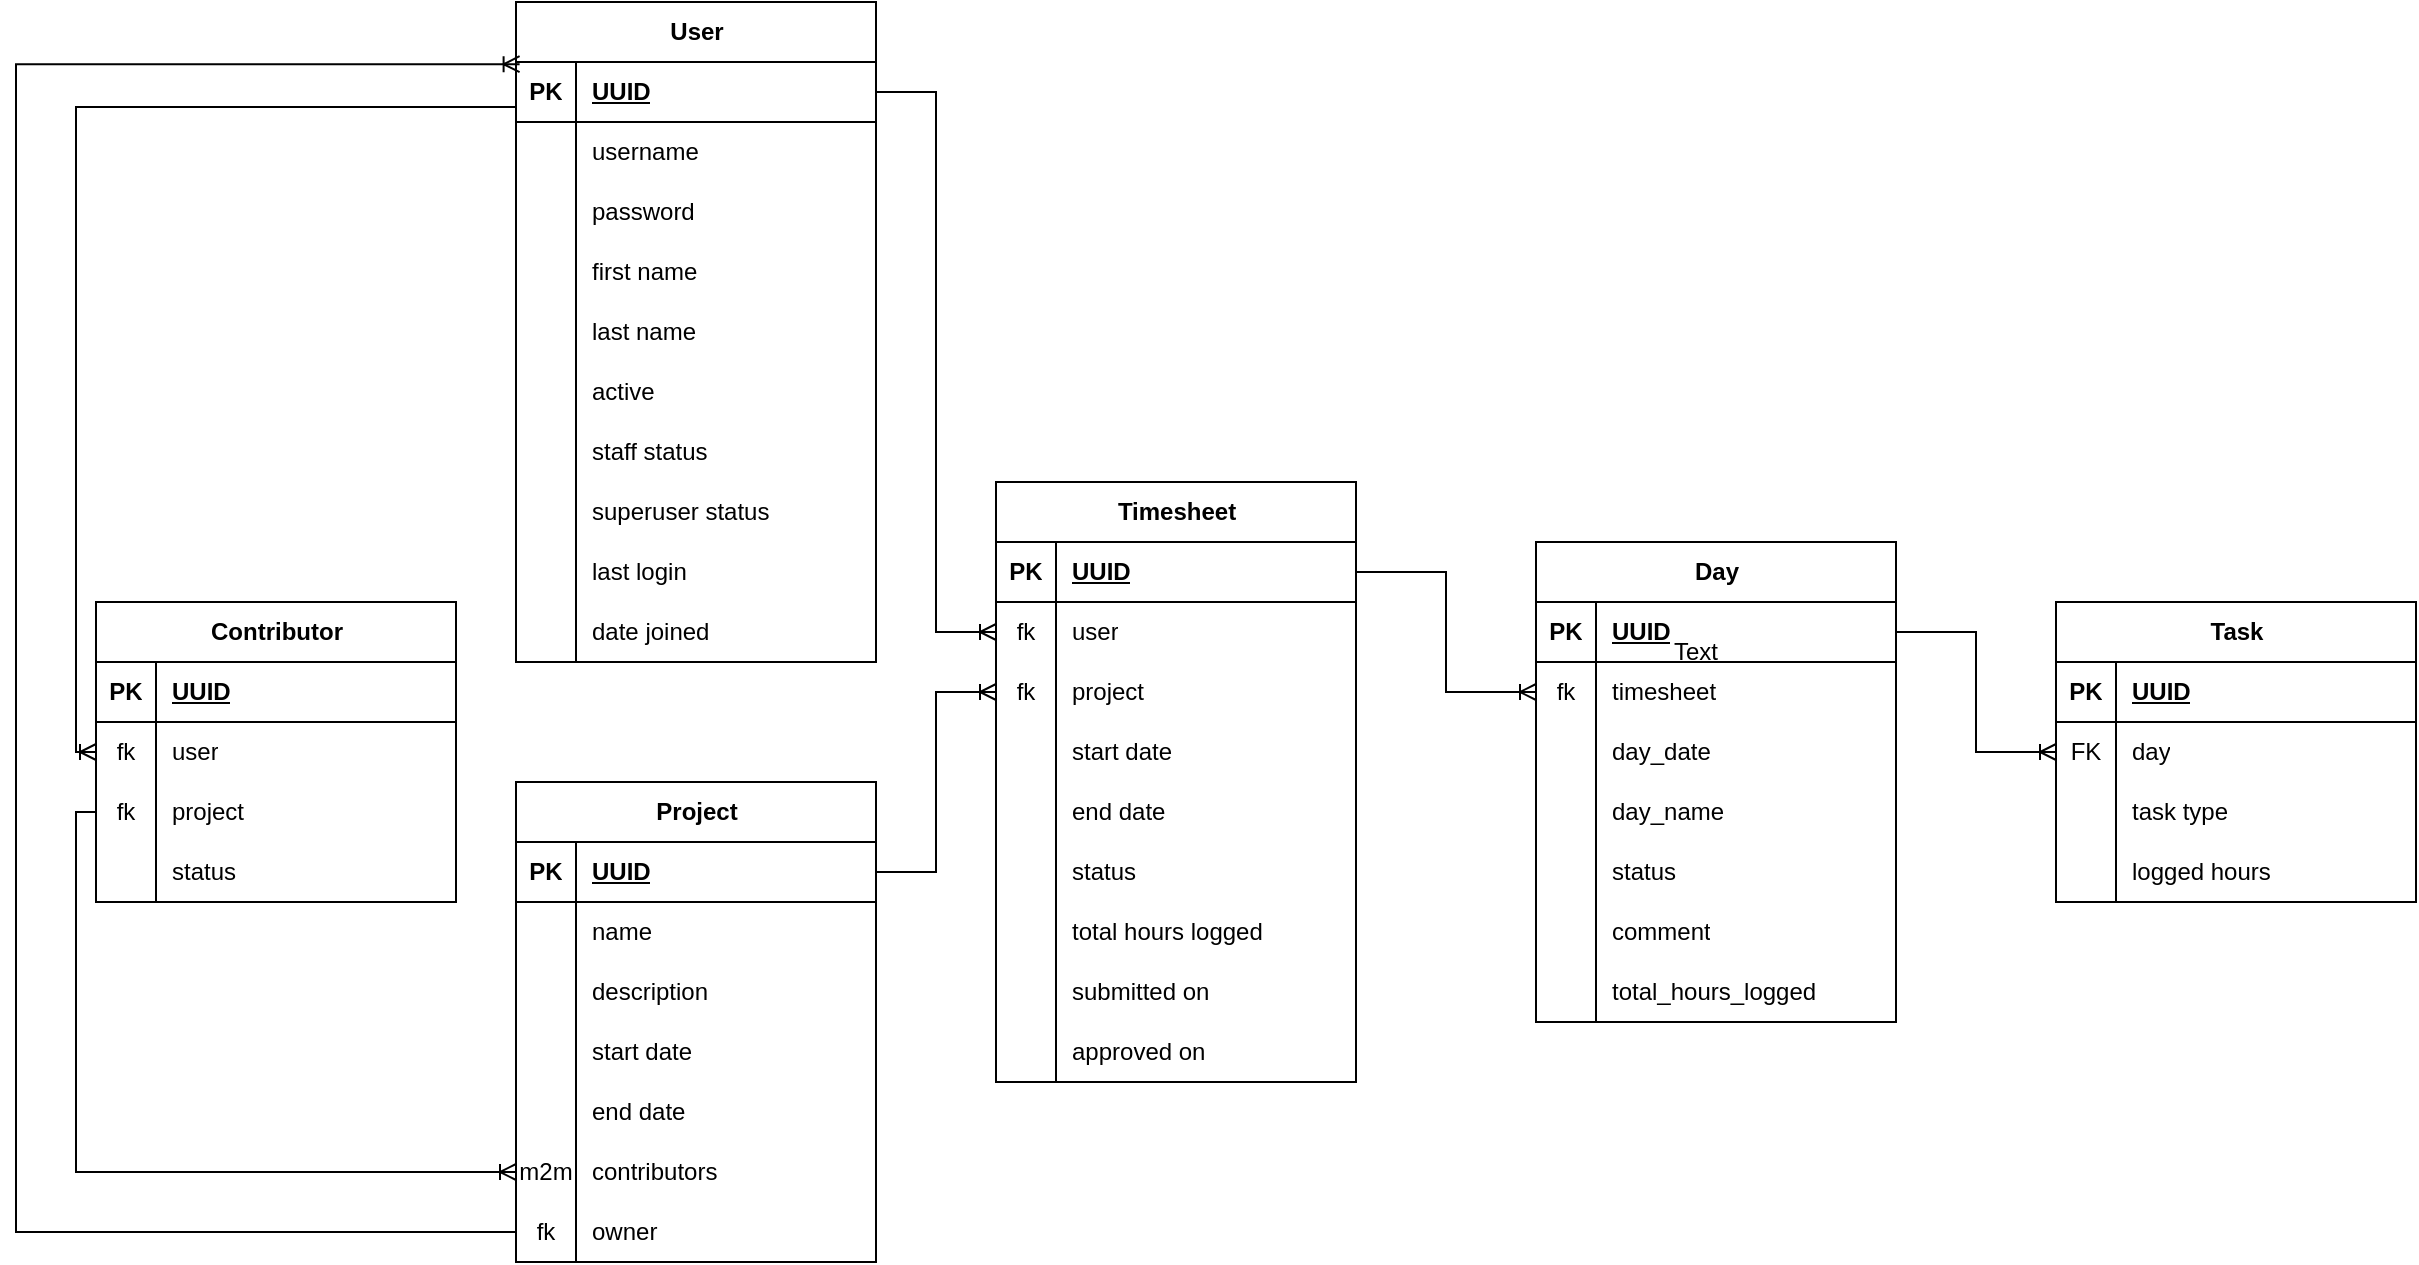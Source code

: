 <mxfile version="24.6.4" type="device">
  <diagram name="Page-1" id="5gs1Iveqb2O0uysxNrKC">
    <mxGraphModel dx="1930" dy="848" grid="1" gridSize="10" guides="1" tooltips="1" connect="1" arrows="1" fold="1" page="1" pageScale="1" pageWidth="850" pageHeight="1100" math="0" shadow="0">
      <root>
        <mxCell id="0" />
        <mxCell id="1" parent="0" />
        <mxCell id="e9iNBa3xZx5ANZQa5OCz-21" value="Project" style="shape=table;startSize=30;container=1;collapsible=1;childLayout=tableLayout;fixedRows=1;rowLines=0;fontStyle=1;align=center;resizeLast=1;html=1;" parent="1" vertex="1">
          <mxGeometry x="30" y="720" width="180" height="240" as="geometry" />
        </mxCell>
        <mxCell id="e9iNBa3xZx5ANZQa5OCz-22" value="" style="shape=tableRow;horizontal=0;startSize=0;swimlaneHead=0;swimlaneBody=0;fillColor=none;collapsible=0;dropTarget=0;points=[[0,0.5],[1,0.5]];portConstraint=eastwest;top=0;left=0;right=0;bottom=1;" parent="e9iNBa3xZx5ANZQa5OCz-21" vertex="1">
          <mxGeometry y="30" width="180" height="30" as="geometry" />
        </mxCell>
        <mxCell id="e9iNBa3xZx5ANZQa5OCz-23" value="PK" style="shape=partialRectangle;connectable=0;fillColor=none;top=0;left=0;bottom=0;right=0;fontStyle=1;overflow=hidden;whiteSpace=wrap;html=1;" parent="e9iNBa3xZx5ANZQa5OCz-22" vertex="1">
          <mxGeometry width="30" height="30" as="geometry">
            <mxRectangle width="30" height="30" as="alternateBounds" />
          </mxGeometry>
        </mxCell>
        <mxCell id="e9iNBa3xZx5ANZQa5OCz-24" value="UUID" style="shape=partialRectangle;connectable=0;fillColor=none;top=0;left=0;bottom=0;right=0;align=left;spacingLeft=6;fontStyle=5;overflow=hidden;whiteSpace=wrap;html=1;" parent="e9iNBa3xZx5ANZQa5OCz-22" vertex="1">
          <mxGeometry x="30" width="150" height="30" as="geometry">
            <mxRectangle width="150" height="30" as="alternateBounds" />
          </mxGeometry>
        </mxCell>
        <mxCell id="e9iNBa3xZx5ANZQa5OCz-25" value="" style="shape=tableRow;horizontal=0;startSize=0;swimlaneHead=0;swimlaneBody=0;fillColor=none;collapsible=0;dropTarget=0;points=[[0,0.5],[1,0.5]];portConstraint=eastwest;top=0;left=0;right=0;bottom=0;" parent="e9iNBa3xZx5ANZQa5OCz-21" vertex="1">
          <mxGeometry y="60" width="180" height="30" as="geometry" />
        </mxCell>
        <mxCell id="e9iNBa3xZx5ANZQa5OCz-26" value="" style="shape=partialRectangle;connectable=0;fillColor=none;top=0;left=0;bottom=0;right=0;editable=1;overflow=hidden;whiteSpace=wrap;html=1;" parent="e9iNBa3xZx5ANZQa5OCz-25" vertex="1">
          <mxGeometry width="30" height="30" as="geometry">
            <mxRectangle width="30" height="30" as="alternateBounds" />
          </mxGeometry>
        </mxCell>
        <mxCell id="e9iNBa3xZx5ANZQa5OCz-27" value="name" style="shape=partialRectangle;connectable=0;fillColor=none;top=0;left=0;bottom=0;right=0;align=left;spacingLeft=6;overflow=hidden;whiteSpace=wrap;html=1;" parent="e9iNBa3xZx5ANZQa5OCz-25" vertex="1">
          <mxGeometry x="30" width="150" height="30" as="geometry">
            <mxRectangle width="150" height="30" as="alternateBounds" />
          </mxGeometry>
        </mxCell>
        <mxCell id="e9iNBa3xZx5ANZQa5OCz-28" value="" style="shape=tableRow;horizontal=0;startSize=0;swimlaneHead=0;swimlaneBody=0;fillColor=none;collapsible=0;dropTarget=0;points=[[0,0.5],[1,0.5]];portConstraint=eastwest;top=0;left=0;right=0;bottom=0;" parent="e9iNBa3xZx5ANZQa5OCz-21" vertex="1">
          <mxGeometry y="90" width="180" height="30" as="geometry" />
        </mxCell>
        <mxCell id="e9iNBa3xZx5ANZQa5OCz-29" value="" style="shape=partialRectangle;connectable=0;fillColor=none;top=0;left=0;bottom=0;right=0;editable=1;overflow=hidden;whiteSpace=wrap;html=1;" parent="e9iNBa3xZx5ANZQa5OCz-28" vertex="1">
          <mxGeometry width="30" height="30" as="geometry">
            <mxRectangle width="30" height="30" as="alternateBounds" />
          </mxGeometry>
        </mxCell>
        <mxCell id="e9iNBa3xZx5ANZQa5OCz-30" value="description" style="shape=partialRectangle;connectable=0;fillColor=none;top=0;left=0;bottom=0;right=0;align=left;spacingLeft=6;overflow=hidden;whiteSpace=wrap;html=1;" parent="e9iNBa3xZx5ANZQa5OCz-28" vertex="1">
          <mxGeometry x="30" width="150" height="30" as="geometry">
            <mxRectangle width="150" height="30" as="alternateBounds" />
          </mxGeometry>
        </mxCell>
        <mxCell id="e9iNBa3xZx5ANZQa5OCz-31" value="" style="shape=tableRow;horizontal=0;startSize=0;swimlaneHead=0;swimlaneBody=0;fillColor=none;collapsible=0;dropTarget=0;points=[[0,0.5],[1,0.5]];portConstraint=eastwest;top=0;left=0;right=0;bottom=0;" parent="e9iNBa3xZx5ANZQa5OCz-21" vertex="1">
          <mxGeometry y="120" width="180" height="30" as="geometry" />
        </mxCell>
        <mxCell id="e9iNBa3xZx5ANZQa5OCz-32" value="" style="shape=partialRectangle;connectable=0;fillColor=none;top=0;left=0;bottom=0;right=0;editable=1;overflow=hidden;whiteSpace=wrap;html=1;" parent="e9iNBa3xZx5ANZQa5OCz-31" vertex="1">
          <mxGeometry width="30" height="30" as="geometry">
            <mxRectangle width="30" height="30" as="alternateBounds" />
          </mxGeometry>
        </mxCell>
        <mxCell id="e9iNBa3xZx5ANZQa5OCz-33" value="start date" style="shape=partialRectangle;connectable=0;fillColor=none;top=0;left=0;bottom=0;right=0;align=left;spacingLeft=6;overflow=hidden;whiteSpace=wrap;html=1;" parent="e9iNBa3xZx5ANZQa5OCz-31" vertex="1">
          <mxGeometry x="30" width="150" height="30" as="geometry">
            <mxRectangle width="150" height="30" as="alternateBounds" />
          </mxGeometry>
        </mxCell>
        <mxCell id="e9iNBa3xZx5ANZQa5OCz-110" style="shape=tableRow;horizontal=0;startSize=0;swimlaneHead=0;swimlaneBody=0;fillColor=none;collapsible=0;dropTarget=0;points=[[0,0.5],[1,0.5]];portConstraint=eastwest;top=0;left=0;right=0;bottom=0;" parent="e9iNBa3xZx5ANZQa5OCz-21" vertex="1">
          <mxGeometry y="150" width="180" height="30" as="geometry" />
        </mxCell>
        <mxCell id="e9iNBa3xZx5ANZQa5OCz-111" style="shape=partialRectangle;connectable=0;fillColor=none;top=0;left=0;bottom=0;right=0;editable=1;overflow=hidden;whiteSpace=wrap;html=1;" parent="e9iNBa3xZx5ANZQa5OCz-110" vertex="1">
          <mxGeometry width="30" height="30" as="geometry">
            <mxRectangle width="30" height="30" as="alternateBounds" />
          </mxGeometry>
        </mxCell>
        <mxCell id="e9iNBa3xZx5ANZQa5OCz-112" value="end date" style="shape=partialRectangle;connectable=0;fillColor=none;top=0;left=0;bottom=0;right=0;align=left;spacingLeft=6;overflow=hidden;whiteSpace=wrap;html=1;" parent="e9iNBa3xZx5ANZQa5OCz-110" vertex="1">
          <mxGeometry x="30" width="150" height="30" as="geometry">
            <mxRectangle width="150" height="30" as="alternateBounds" />
          </mxGeometry>
        </mxCell>
        <mxCell id="e9iNBa3xZx5ANZQa5OCz-107" style="shape=tableRow;horizontal=0;startSize=0;swimlaneHead=0;swimlaneBody=0;fillColor=none;collapsible=0;dropTarget=0;points=[[0,0.5],[1,0.5]];portConstraint=eastwest;top=0;left=0;right=0;bottom=0;" parent="e9iNBa3xZx5ANZQa5OCz-21" vertex="1">
          <mxGeometry y="180" width="180" height="30" as="geometry" />
        </mxCell>
        <mxCell id="e9iNBa3xZx5ANZQa5OCz-108" value="m2m" style="shape=partialRectangle;connectable=0;fillColor=none;top=0;left=0;bottom=0;right=0;editable=1;overflow=hidden;whiteSpace=wrap;html=1;" parent="e9iNBa3xZx5ANZQa5OCz-107" vertex="1">
          <mxGeometry width="30" height="30" as="geometry">
            <mxRectangle width="30" height="30" as="alternateBounds" />
          </mxGeometry>
        </mxCell>
        <mxCell id="e9iNBa3xZx5ANZQa5OCz-109" value="contributors" style="shape=partialRectangle;connectable=0;fillColor=none;top=0;left=0;bottom=0;right=0;align=left;spacingLeft=6;overflow=hidden;whiteSpace=wrap;html=1;" parent="e9iNBa3xZx5ANZQa5OCz-107" vertex="1">
          <mxGeometry x="30" width="150" height="30" as="geometry">
            <mxRectangle width="150" height="30" as="alternateBounds" />
          </mxGeometry>
        </mxCell>
        <mxCell id="e9iNBa3xZx5ANZQa5OCz-104" style="shape=tableRow;horizontal=0;startSize=0;swimlaneHead=0;swimlaneBody=0;fillColor=none;collapsible=0;dropTarget=0;points=[[0,0.5],[1,0.5]];portConstraint=eastwest;top=0;left=0;right=0;bottom=0;" parent="e9iNBa3xZx5ANZQa5OCz-21" vertex="1">
          <mxGeometry y="210" width="180" height="30" as="geometry" />
        </mxCell>
        <mxCell id="e9iNBa3xZx5ANZQa5OCz-105" value="fk" style="shape=partialRectangle;connectable=0;fillColor=none;top=0;left=0;bottom=0;right=0;editable=1;overflow=hidden;whiteSpace=wrap;html=1;" parent="e9iNBa3xZx5ANZQa5OCz-104" vertex="1">
          <mxGeometry width="30" height="30" as="geometry">
            <mxRectangle width="30" height="30" as="alternateBounds" />
          </mxGeometry>
        </mxCell>
        <mxCell id="e9iNBa3xZx5ANZQa5OCz-106" value="owner" style="shape=partialRectangle;connectable=0;fillColor=none;top=0;left=0;bottom=0;right=0;align=left;spacingLeft=6;overflow=hidden;whiteSpace=wrap;html=1;" parent="e9iNBa3xZx5ANZQa5OCz-104" vertex="1">
          <mxGeometry x="30" width="150" height="30" as="geometry">
            <mxRectangle width="150" height="30" as="alternateBounds" />
          </mxGeometry>
        </mxCell>
        <mxCell id="e9iNBa3xZx5ANZQa5OCz-34" value="User" style="shape=table;startSize=30;container=1;collapsible=1;childLayout=tableLayout;fixedRows=1;rowLines=0;fontStyle=1;align=center;resizeLast=1;html=1;" parent="1" vertex="1">
          <mxGeometry x="30" y="330" width="180" height="330" as="geometry" />
        </mxCell>
        <mxCell id="e9iNBa3xZx5ANZQa5OCz-35" value="" style="shape=tableRow;horizontal=0;startSize=0;swimlaneHead=0;swimlaneBody=0;fillColor=none;collapsible=0;dropTarget=0;points=[[0,0.5],[1,0.5]];portConstraint=eastwest;top=0;left=0;right=0;bottom=1;" parent="e9iNBa3xZx5ANZQa5OCz-34" vertex="1">
          <mxGeometry y="30" width="180" height="30" as="geometry" />
        </mxCell>
        <mxCell id="e9iNBa3xZx5ANZQa5OCz-36" value="PK" style="shape=partialRectangle;connectable=0;fillColor=none;top=0;left=0;bottom=0;right=0;fontStyle=1;overflow=hidden;whiteSpace=wrap;html=1;" parent="e9iNBa3xZx5ANZQa5OCz-35" vertex="1">
          <mxGeometry width="30" height="30" as="geometry">
            <mxRectangle width="30" height="30" as="alternateBounds" />
          </mxGeometry>
        </mxCell>
        <mxCell id="e9iNBa3xZx5ANZQa5OCz-37" value="UUID" style="shape=partialRectangle;connectable=0;fillColor=none;top=0;left=0;bottom=0;right=0;align=left;spacingLeft=6;fontStyle=5;overflow=hidden;whiteSpace=wrap;html=1;" parent="e9iNBa3xZx5ANZQa5OCz-35" vertex="1">
          <mxGeometry x="30" width="150" height="30" as="geometry">
            <mxRectangle width="150" height="30" as="alternateBounds" />
          </mxGeometry>
        </mxCell>
        <mxCell id="e9iNBa3xZx5ANZQa5OCz-38" value="" style="shape=tableRow;horizontal=0;startSize=0;swimlaneHead=0;swimlaneBody=0;fillColor=none;collapsible=0;dropTarget=0;points=[[0,0.5],[1,0.5]];portConstraint=eastwest;top=0;left=0;right=0;bottom=0;" parent="e9iNBa3xZx5ANZQa5OCz-34" vertex="1">
          <mxGeometry y="60" width="180" height="30" as="geometry" />
        </mxCell>
        <mxCell id="e9iNBa3xZx5ANZQa5OCz-39" value="" style="shape=partialRectangle;connectable=0;fillColor=none;top=0;left=0;bottom=0;right=0;editable=1;overflow=hidden;whiteSpace=wrap;html=1;" parent="e9iNBa3xZx5ANZQa5OCz-38" vertex="1">
          <mxGeometry width="30" height="30" as="geometry">
            <mxRectangle width="30" height="30" as="alternateBounds" />
          </mxGeometry>
        </mxCell>
        <mxCell id="e9iNBa3xZx5ANZQa5OCz-40" value="username" style="shape=partialRectangle;connectable=0;fillColor=none;top=0;left=0;bottom=0;right=0;align=left;spacingLeft=6;overflow=hidden;whiteSpace=wrap;html=1;" parent="e9iNBa3xZx5ANZQa5OCz-38" vertex="1">
          <mxGeometry x="30" width="150" height="30" as="geometry">
            <mxRectangle width="150" height="30" as="alternateBounds" />
          </mxGeometry>
        </mxCell>
        <mxCell id="e9iNBa3xZx5ANZQa5OCz-41" value="" style="shape=tableRow;horizontal=0;startSize=0;swimlaneHead=0;swimlaneBody=0;fillColor=none;collapsible=0;dropTarget=0;points=[[0,0.5],[1,0.5]];portConstraint=eastwest;top=0;left=0;right=0;bottom=0;" parent="e9iNBa3xZx5ANZQa5OCz-34" vertex="1">
          <mxGeometry y="90" width="180" height="30" as="geometry" />
        </mxCell>
        <mxCell id="e9iNBa3xZx5ANZQa5OCz-42" value="" style="shape=partialRectangle;connectable=0;fillColor=none;top=0;left=0;bottom=0;right=0;editable=1;overflow=hidden;whiteSpace=wrap;html=1;" parent="e9iNBa3xZx5ANZQa5OCz-41" vertex="1">
          <mxGeometry width="30" height="30" as="geometry">
            <mxRectangle width="30" height="30" as="alternateBounds" />
          </mxGeometry>
        </mxCell>
        <mxCell id="e9iNBa3xZx5ANZQa5OCz-43" value="password" style="shape=partialRectangle;connectable=0;fillColor=none;top=0;left=0;bottom=0;right=0;align=left;spacingLeft=6;overflow=hidden;whiteSpace=wrap;html=1;" parent="e9iNBa3xZx5ANZQa5OCz-41" vertex="1">
          <mxGeometry x="30" width="150" height="30" as="geometry">
            <mxRectangle width="150" height="30" as="alternateBounds" />
          </mxGeometry>
        </mxCell>
        <mxCell id="e9iNBa3xZx5ANZQa5OCz-44" value="" style="shape=tableRow;horizontal=0;startSize=0;swimlaneHead=0;swimlaneBody=0;fillColor=none;collapsible=0;dropTarget=0;points=[[0,0.5],[1,0.5]];portConstraint=eastwest;top=0;left=0;right=0;bottom=0;" parent="e9iNBa3xZx5ANZQa5OCz-34" vertex="1">
          <mxGeometry y="120" width="180" height="30" as="geometry" />
        </mxCell>
        <mxCell id="e9iNBa3xZx5ANZQa5OCz-45" value="" style="shape=partialRectangle;connectable=0;fillColor=none;top=0;left=0;bottom=0;right=0;editable=1;overflow=hidden;whiteSpace=wrap;html=1;" parent="e9iNBa3xZx5ANZQa5OCz-44" vertex="1">
          <mxGeometry width="30" height="30" as="geometry">
            <mxRectangle width="30" height="30" as="alternateBounds" />
          </mxGeometry>
        </mxCell>
        <mxCell id="e9iNBa3xZx5ANZQa5OCz-46" value="first name" style="shape=partialRectangle;connectable=0;fillColor=none;top=0;left=0;bottom=0;right=0;align=left;spacingLeft=6;overflow=hidden;whiteSpace=wrap;html=1;" parent="e9iNBa3xZx5ANZQa5OCz-44" vertex="1">
          <mxGeometry x="30" width="150" height="30" as="geometry">
            <mxRectangle width="150" height="30" as="alternateBounds" />
          </mxGeometry>
        </mxCell>
        <mxCell id="e9iNBa3xZx5ANZQa5OCz-138" style="shape=tableRow;horizontal=0;startSize=0;swimlaneHead=0;swimlaneBody=0;fillColor=none;collapsible=0;dropTarget=0;points=[[0,0.5],[1,0.5]];portConstraint=eastwest;top=0;left=0;right=0;bottom=0;" parent="e9iNBa3xZx5ANZQa5OCz-34" vertex="1">
          <mxGeometry y="150" width="180" height="30" as="geometry" />
        </mxCell>
        <mxCell id="e9iNBa3xZx5ANZQa5OCz-139" style="shape=partialRectangle;connectable=0;fillColor=none;top=0;left=0;bottom=0;right=0;editable=1;overflow=hidden;whiteSpace=wrap;html=1;" parent="e9iNBa3xZx5ANZQa5OCz-138" vertex="1">
          <mxGeometry width="30" height="30" as="geometry">
            <mxRectangle width="30" height="30" as="alternateBounds" />
          </mxGeometry>
        </mxCell>
        <mxCell id="e9iNBa3xZx5ANZQa5OCz-140" value="last name" style="shape=partialRectangle;connectable=0;fillColor=none;top=0;left=0;bottom=0;right=0;align=left;spacingLeft=6;overflow=hidden;whiteSpace=wrap;html=1;" parent="e9iNBa3xZx5ANZQa5OCz-138" vertex="1">
          <mxGeometry x="30" width="150" height="30" as="geometry">
            <mxRectangle width="150" height="30" as="alternateBounds" />
          </mxGeometry>
        </mxCell>
        <mxCell id="e9iNBa3xZx5ANZQa5OCz-135" style="shape=tableRow;horizontal=0;startSize=0;swimlaneHead=0;swimlaneBody=0;fillColor=none;collapsible=0;dropTarget=0;points=[[0,0.5],[1,0.5]];portConstraint=eastwest;top=0;left=0;right=0;bottom=0;" parent="e9iNBa3xZx5ANZQa5OCz-34" vertex="1">
          <mxGeometry y="180" width="180" height="30" as="geometry" />
        </mxCell>
        <mxCell id="e9iNBa3xZx5ANZQa5OCz-136" style="shape=partialRectangle;connectable=0;fillColor=none;top=0;left=0;bottom=0;right=0;editable=1;overflow=hidden;whiteSpace=wrap;html=1;" parent="e9iNBa3xZx5ANZQa5OCz-135" vertex="1">
          <mxGeometry width="30" height="30" as="geometry">
            <mxRectangle width="30" height="30" as="alternateBounds" />
          </mxGeometry>
        </mxCell>
        <mxCell id="e9iNBa3xZx5ANZQa5OCz-137" value="active" style="shape=partialRectangle;connectable=0;fillColor=none;top=0;left=0;bottom=0;right=0;align=left;spacingLeft=6;overflow=hidden;whiteSpace=wrap;html=1;" parent="e9iNBa3xZx5ANZQa5OCz-135" vertex="1">
          <mxGeometry x="30" width="150" height="30" as="geometry">
            <mxRectangle width="150" height="30" as="alternateBounds" />
          </mxGeometry>
        </mxCell>
        <mxCell id="e9iNBa3xZx5ANZQa5OCz-132" style="shape=tableRow;horizontal=0;startSize=0;swimlaneHead=0;swimlaneBody=0;fillColor=none;collapsible=0;dropTarget=0;points=[[0,0.5],[1,0.5]];portConstraint=eastwest;top=0;left=0;right=0;bottom=0;" parent="e9iNBa3xZx5ANZQa5OCz-34" vertex="1">
          <mxGeometry y="210" width="180" height="30" as="geometry" />
        </mxCell>
        <mxCell id="e9iNBa3xZx5ANZQa5OCz-133" style="shape=partialRectangle;connectable=0;fillColor=none;top=0;left=0;bottom=0;right=0;editable=1;overflow=hidden;whiteSpace=wrap;html=1;" parent="e9iNBa3xZx5ANZQa5OCz-132" vertex="1">
          <mxGeometry width="30" height="30" as="geometry">
            <mxRectangle width="30" height="30" as="alternateBounds" />
          </mxGeometry>
        </mxCell>
        <mxCell id="e9iNBa3xZx5ANZQa5OCz-134" value="staff status" style="shape=partialRectangle;connectable=0;fillColor=none;top=0;left=0;bottom=0;right=0;align=left;spacingLeft=6;overflow=hidden;whiteSpace=wrap;html=1;" parent="e9iNBa3xZx5ANZQa5OCz-132" vertex="1">
          <mxGeometry x="30" width="150" height="30" as="geometry">
            <mxRectangle width="150" height="30" as="alternateBounds" />
          </mxGeometry>
        </mxCell>
        <mxCell id="e9iNBa3xZx5ANZQa5OCz-129" style="shape=tableRow;horizontal=0;startSize=0;swimlaneHead=0;swimlaneBody=0;fillColor=none;collapsible=0;dropTarget=0;points=[[0,0.5],[1,0.5]];portConstraint=eastwest;top=0;left=0;right=0;bottom=0;" parent="e9iNBa3xZx5ANZQa5OCz-34" vertex="1">
          <mxGeometry y="240" width="180" height="30" as="geometry" />
        </mxCell>
        <mxCell id="e9iNBa3xZx5ANZQa5OCz-130" style="shape=partialRectangle;connectable=0;fillColor=none;top=0;left=0;bottom=0;right=0;editable=1;overflow=hidden;whiteSpace=wrap;html=1;" parent="e9iNBa3xZx5ANZQa5OCz-129" vertex="1">
          <mxGeometry width="30" height="30" as="geometry">
            <mxRectangle width="30" height="30" as="alternateBounds" />
          </mxGeometry>
        </mxCell>
        <mxCell id="e9iNBa3xZx5ANZQa5OCz-131" value="superuser status" style="shape=partialRectangle;connectable=0;fillColor=none;top=0;left=0;bottom=0;right=0;align=left;spacingLeft=6;overflow=hidden;whiteSpace=wrap;html=1;" parent="e9iNBa3xZx5ANZQa5OCz-129" vertex="1">
          <mxGeometry x="30" width="150" height="30" as="geometry">
            <mxRectangle width="150" height="30" as="alternateBounds" />
          </mxGeometry>
        </mxCell>
        <mxCell id="e9iNBa3xZx5ANZQa5OCz-141" style="shape=tableRow;horizontal=0;startSize=0;swimlaneHead=0;swimlaneBody=0;fillColor=none;collapsible=0;dropTarget=0;points=[[0,0.5],[1,0.5]];portConstraint=eastwest;top=0;left=0;right=0;bottom=0;" parent="e9iNBa3xZx5ANZQa5OCz-34" vertex="1">
          <mxGeometry y="270" width="180" height="30" as="geometry" />
        </mxCell>
        <mxCell id="e9iNBa3xZx5ANZQa5OCz-142" style="shape=partialRectangle;connectable=0;fillColor=none;top=0;left=0;bottom=0;right=0;editable=1;overflow=hidden;whiteSpace=wrap;html=1;" parent="e9iNBa3xZx5ANZQa5OCz-141" vertex="1">
          <mxGeometry width="30" height="30" as="geometry">
            <mxRectangle width="30" height="30" as="alternateBounds" />
          </mxGeometry>
        </mxCell>
        <mxCell id="e9iNBa3xZx5ANZQa5OCz-143" value="last login" style="shape=partialRectangle;connectable=0;fillColor=none;top=0;left=0;bottom=0;right=0;align=left;spacingLeft=6;overflow=hidden;whiteSpace=wrap;html=1;" parent="e9iNBa3xZx5ANZQa5OCz-141" vertex="1">
          <mxGeometry x="30" width="150" height="30" as="geometry">
            <mxRectangle width="150" height="30" as="alternateBounds" />
          </mxGeometry>
        </mxCell>
        <mxCell id="e9iNBa3xZx5ANZQa5OCz-144" style="shape=tableRow;horizontal=0;startSize=0;swimlaneHead=0;swimlaneBody=0;fillColor=none;collapsible=0;dropTarget=0;points=[[0,0.5],[1,0.5]];portConstraint=eastwest;top=0;left=0;right=0;bottom=0;" parent="e9iNBa3xZx5ANZQa5OCz-34" vertex="1">
          <mxGeometry y="300" width="180" height="30" as="geometry" />
        </mxCell>
        <mxCell id="e9iNBa3xZx5ANZQa5OCz-145" style="shape=partialRectangle;connectable=0;fillColor=none;top=0;left=0;bottom=0;right=0;editable=1;overflow=hidden;whiteSpace=wrap;html=1;" parent="e9iNBa3xZx5ANZQa5OCz-144" vertex="1">
          <mxGeometry width="30" height="30" as="geometry">
            <mxRectangle width="30" height="30" as="alternateBounds" />
          </mxGeometry>
        </mxCell>
        <mxCell id="e9iNBa3xZx5ANZQa5OCz-146" value="date joined" style="shape=partialRectangle;connectable=0;fillColor=none;top=0;left=0;bottom=0;right=0;align=left;spacingLeft=6;overflow=hidden;whiteSpace=wrap;html=1;" parent="e9iNBa3xZx5ANZQa5OCz-144" vertex="1">
          <mxGeometry x="30" width="150" height="30" as="geometry">
            <mxRectangle width="150" height="30" as="alternateBounds" />
          </mxGeometry>
        </mxCell>
        <mxCell id="e9iNBa3xZx5ANZQa5OCz-47" value="Timesheet" style="shape=table;startSize=30;container=1;collapsible=1;childLayout=tableLayout;fixedRows=1;rowLines=0;fontStyle=1;align=center;resizeLast=1;html=1;" parent="1" vertex="1">
          <mxGeometry x="270" y="570" width="180" height="300" as="geometry" />
        </mxCell>
        <mxCell id="e9iNBa3xZx5ANZQa5OCz-48" value="" style="shape=tableRow;horizontal=0;startSize=0;swimlaneHead=0;swimlaneBody=0;fillColor=none;collapsible=0;dropTarget=0;points=[[0,0.5],[1,0.5]];portConstraint=eastwest;top=0;left=0;right=0;bottom=1;" parent="e9iNBa3xZx5ANZQa5OCz-47" vertex="1">
          <mxGeometry y="30" width="180" height="30" as="geometry" />
        </mxCell>
        <mxCell id="e9iNBa3xZx5ANZQa5OCz-49" value="PK" style="shape=partialRectangle;connectable=0;fillColor=none;top=0;left=0;bottom=0;right=0;fontStyle=1;overflow=hidden;whiteSpace=wrap;html=1;" parent="e9iNBa3xZx5ANZQa5OCz-48" vertex="1">
          <mxGeometry width="30" height="30" as="geometry">
            <mxRectangle width="30" height="30" as="alternateBounds" />
          </mxGeometry>
        </mxCell>
        <mxCell id="e9iNBa3xZx5ANZQa5OCz-50" value="UUID" style="shape=partialRectangle;connectable=0;fillColor=none;top=0;left=0;bottom=0;right=0;align=left;spacingLeft=6;fontStyle=5;overflow=hidden;whiteSpace=wrap;html=1;" parent="e9iNBa3xZx5ANZQa5OCz-48" vertex="1">
          <mxGeometry x="30" width="150" height="30" as="geometry">
            <mxRectangle width="150" height="30" as="alternateBounds" />
          </mxGeometry>
        </mxCell>
        <mxCell id="e9iNBa3xZx5ANZQa5OCz-51" value="" style="shape=tableRow;horizontal=0;startSize=0;swimlaneHead=0;swimlaneBody=0;fillColor=none;collapsible=0;dropTarget=0;points=[[0,0.5],[1,0.5]];portConstraint=eastwest;top=0;left=0;right=0;bottom=0;" parent="e9iNBa3xZx5ANZQa5OCz-47" vertex="1">
          <mxGeometry y="60" width="180" height="30" as="geometry" />
        </mxCell>
        <mxCell id="e9iNBa3xZx5ANZQa5OCz-52" value="fk" style="shape=partialRectangle;connectable=0;fillColor=none;top=0;left=0;bottom=0;right=0;editable=1;overflow=hidden;whiteSpace=wrap;html=1;" parent="e9iNBa3xZx5ANZQa5OCz-51" vertex="1">
          <mxGeometry width="30" height="30" as="geometry">
            <mxRectangle width="30" height="30" as="alternateBounds" />
          </mxGeometry>
        </mxCell>
        <mxCell id="e9iNBa3xZx5ANZQa5OCz-53" value="user" style="shape=partialRectangle;connectable=0;fillColor=none;top=0;left=0;bottom=0;right=0;align=left;spacingLeft=6;overflow=hidden;whiteSpace=wrap;html=1;" parent="e9iNBa3xZx5ANZQa5OCz-51" vertex="1">
          <mxGeometry x="30" width="150" height="30" as="geometry">
            <mxRectangle width="150" height="30" as="alternateBounds" />
          </mxGeometry>
        </mxCell>
        <mxCell id="e9iNBa3xZx5ANZQa5OCz-54" value="" style="shape=tableRow;horizontal=0;startSize=0;swimlaneHead=0;swimlaneBody=0;fillColor=none;collapsible=0;dropTarget=0;points=[[0,0.5],[1,0.5]];portConstraint=eastwest;top=0;left=0;right=0;bottom=0;" parent="e9iNBa3xZx5ANZQa5OCz-47" vertex="1">
          <mxGeometry y="90" width="180" height="30" as="geometry" />
        </mxCell>
        <mxCell id="e9iNBa3xZx5ANZQa5OCz-55" value="fk" style="shape=partialRectangle;connectable=0;fillColor=none;top=0;left=0;bottom=0;right=0;editable=1;overflow=hidden;whiteSpace=wrap;html=1;" parent="e9iNBa3xZx5ANZQa5OCz-54" vertex="1">
          <mxGeometry width="30" height="30" as="geometry">
            <mxRectangle width="30" height="30" as="alternateBounds" />
          </mxGeometry>
        </mxCell>
        <mxCell id="e9iNBa3xZx5ANZQa5OCz-56" value="project" style="shape=partialRectangle;connectable=0;fillColor=none;top=0;left=0;bottom=0;right=0;align=left;spacingLeft=6;overflow=hidden;whiteSpace=wrap;html=1;" parent="e9iNBa3xZx5ANZQa5OCz-54" vertex="1">
          <mxGeometry x="30" width="150" height="30" as="geometry">
            <mxRectangle width="150" height="30" as="alternateBounds" />
          </mxGeometry>
        </mxCell>
        <mxCell id="e9iNBa3xZx5ANZQa5OCz-57" value="" style="shape=tableRow;horizontal=0;startSize=0;swimlaneHead=0;swimlaneBody=0;fillColor=none;collapsible=0;dropTarget=0;points=[[0,0.5],[1,0.5]];portConstraint=eastwest;top=0;left=0;right=0;bottom=0;" parent="e9iNBa3xZx5ANZQa5OCz-47" vertex="1">
          <mxGeometry y="120" width="180" height="30" as="geometry" />
        </mxCell>
        <mxCell id="e9iNBa3xZx5ANZQa5OCz-58" value="" style="shape=partialRectangle;connectable=0;fillColor=none;top=0;left=0;bottom=0;right=0;editable=1;overflow=hidden;whiteSpace=wrap;html=1;" parent="e9iNBa3xZx5ANZQa5OCz-57" vertex="1">
          <mxGeometry width="30" height="30" as="geometry">
            <mxRectangle width="30" height="30" as="alternateBounds" />
          </mxGeometry>
        </mxCell>
        <mxCell id="e9iNBa3xZx5ANZQa5OCz-59" value="start date" style="shape=partialRectangle;connectable=0;fillColor=none;top=0;left=0;bottom=0;right=0;align=left;spacingLeft=6;overflow=hidden;whiteSpace=wrap;html=1;" parent="e9iNBa3xZx5ANZQa5OCz-57" vertex="1">
          <mxGeometry x="30" width="150" height="30" as="geometry">
            <mxRectangle width="150" height="30" as="alternateBounds" />
          </mxGeometry>
        </mxCell>
        <mxCell id="e9iNBa3xZx5ANZQa5OCz-154" style="shape=tableRow;horizontal=0;startSize=0;swimlaneHead=0;swimlaneBody=0;fillColor=none;collapsible=0;dropTarget=0;points=[[0,0.5],[1,0.5]];portConstraint=eastwest;top=0;left=0;right=0;bottom=0;" parent="e9iNBa3xZx5ANZQa5OCz-47" vertex="1">
          <mxGeometry y="150" width="180" height="30" as="geometry" />
        </mxCell>
        <mxCell id="e9iNBa3xZx5ANZQa5OCz-155" style="shape=partialRectangle;connectable=0;fillColor=none;top=0;left=0;bottom=0;right=0;editable=1;overflow=hidden;whiteSpace=wrap;html=1;" parent="e9iNBa3xZx5ANZQa5OCz-154" vertex="1">
          <mxGeometry width="30" height="30" as="geometry">
            <mxRectangle width="30" height="30" as="alternateBounds" />
          </mxGeometry>
        </mxCell>
        <mxCell id="e9iNBa3xZx5ANZQa5OCz-156" value="end date" style="shape=partialRectangle;connectable=0;fillColor=none;top=0;left=0;bottom=0;right=0;align=left;spacingLeft=6;overflow=hidden;whiteSpace=wrap;html=1;" parent="e9iNBa3xZx5ANZQa5OCz-154" vertex="1">
          <mxGeometry x="30" width="150" height="30" as="geometry">
            <mxRectangle width="150" height="30" as="alternateBounds" />
          </mxGeometry>
        </mxCell>
        <mxCell id="e9iNBa3xZx5ANZQa5OCz-92" style="shape=tableRow;horizontal=0;startSize=0;swimlaneHead=0;swimlaneBody=0;fillColor=none;collapsible=0;dropTarget=0;points=[[0,0.5],[1,0.5]];portConstraint=eastwest;top=0;left=0;right=0;bottom=0;" parent="e9iNBa3xZx5ANZQa5OCz-47" vertex="1">
          <mxGeometry y="180" width="180" height="30" as="geometry" />
        </mxCell>
        <mxCell id="e9iNBa3xZx5ANZQa5OCz-93" style="shape=partialRectangle;connectable=0;fillColor=none;top=0;left=0;bottom=0;right=0;editable=1;overflow=hidden;whiteSpace=wrap;html=1;" parent="e9iNBa3xZx5ANZQa5OCz-92" vertex="1">
          <mxGeometry width="30" height="30" as="geometry">
            <mxRectangle width="30" height="30" as="alternateBounds" />
          </mxGeometry>
        </mxCell>
        <mxCell id="e9iNBa3xZx5ANZQa5OCz-94" value="status" style="shape=partialRectangle;connectable=0;fillColor=none;top=0;left=0;bottom=0;right=0;align=left;spacingLeft=6;overflow=hidden;whiteSpace=wrap;html=1;" parent="e9iNBa3xZx5ANZQa5OCz-92" vertex="1">
          <mxGeometry x="30" width="150" height="30" as="geometry">
            <mxRectangle width="150" height="30" as="alternateBounds" />
          </mxGeometry>
        </mxCell>
        <mxCell id="e9iNBa3xZx5ANZQa5OCz-95" style="shape=tableRow;horizontal=0;startSize=0;swimlaneHead=0;swimlaneBody=0;fillColor=none;collapsible=0;dropTarget=0;points=[[0,0.5],[1,0.5]];portConstraint=eastwest;top=0;left=0;right=0;bottom=0;" parent="e9iNBa3xZx5ANZQa5OCz-47" vertex="1">
          <mxGeometry y="210" width="180" height="30" as="geometry" />
        </mxCell>
        <mxCell id="e9iNBa3xZx5ANZQa5OCz-96" style="shape=partialRectangle;connectable=0;fillColor=none;top=0;left=0;bottom=0;right=0;editable=1;overflow=hidden;whiteSpace=wrap;html=1;" parent="e9iNBa3xZx5ANZQa5OCz-95" vertex="1">
          <mxGeometry width="30" height="30" as="geometry">
            <mxRectangle width="30" height="30" as="alternateBounds" />
          </mxGeometry>
        </mxCell>
        <mxCell id="e9iNBa3xZx5ANZQa5OCz-97" value="total hours logged" style="shape=partialRectangle;connectable=0;fillColor=none;top=0;left=0;bottom=0;right=0;align=left;spacingLeft=6;overflow=hidden;whiteSpace=wrap;html=1;" parent="e9iNBa3xZx5ANZQa5OCz-95" vertex="1">
          <mxGeometry x="30" width="150" height="30" as="geometry">
            <mxRectangle width="150" height="30" as="alternateBounds" />
          </mxGeometry>
        </mxCell>
        <mxCell id="e9iNBa3xZx5ANZQa5OCz-98" style="shape=tableRow;horizontal=0;startSize=0;swimlaneHead=0;swimlaneBody=0;fillColor=none;collapsible=0;dropTarget=0;points=[[0,0.5],[1,0.5]];portConstraint=eastwest;top=0;left=0;right=0;bottom=0;" parent="e9iNBa3xZx5ANZQa5OCz-47" vertex="1">
          <mxGeometry y="240" width="180" height="30" as="geometry" />
        </mxCell>
        <mxCell id="e9iNBa3xZx5ANZQa5OCz-99" style="shape=partialRectangle;connectable=0;fillColor=none;top=0;left=0;bottom=0;right=0;editable=1;overflow=hidden;whiteSpace=wrap;html=1;" parent="e9iNBa3xZx5ANZQa5OCz-98" vertex="1">
          <mxGeometry width="30" height="30" as="geometry">
            <mxRectangle width="30" height="30" as="alternateBounds" />
          </mxGeometry>
        </mxCell>
        <mxCell id="e9iNBa3xZx5ANZQa5OCz-100" value="submitted on" style="shape=partialRectangle;connectable=0;fillColor=none;top=0;left=0;bottom=0;right=0;align=left;spacingLeft=6;overflow=hidden;whiteSpace=wrap;html=1;" parent="e9iNBa3xZx5ANZQa5OCz-98" vertex="1">
          <mxGeometry x="30" width="150" height="30" as="geometry">
            <mxRectangle width="150" height="30" as="alternateBounds" />
          </mxGeometry>
        </mxCell>
        <mxCell id="e9iNBa3xZx5ANZQa5OCz-101" style="shape=tableRow;horizontal=0;startSize=0;swimlaneHead=0;swimlaneBody=0;fillColor=none;collapsible=0;dropTarget=0;points=[[0,0.5],[1,0.5]];portConstraint=eastwest;top=0;left=0;right=0;bottom=0;" parent="e9iNBa3xZx5ANZQa5OCz-47" vertex="1">
          <mxGeometry y="270" width="180" height="30" as="geometry" />
        </mxCell>
        <mxCell id="e9iNBa3xZx5ANZQa5OCz-102" style="shape=partialRectangle;connectable=0;fillColor=none;top=0;left=0;bottom=0;right=0;editable=1;overflow=hidden;whiteSpace=wrap;html=1;" parent="e9iNBa3xZx5ANZQa5OCz-101" vertex="1">
          <mxGeometry width="30" height="30" as="geometry">
            <mxRectangle width="30" height="30" as="alternateBounds" />
          </mxGeometry>
        </mxCell>
        <mxCell id="e9iNBa3xZx5ANZQa5OCz-103" value="approved on" style="shape=partialRectangle;connectable=0;fillColor=none;top=0;left=0;bottom=0;right=0;align=left;spacingLeft=6;overflow=hidden;whiteSpace=wrap;html=1;" parent="e9iNBa3xZx5ANZQa5OCz-101" vertex="1">
          <mxGeometry x="30" width="150" height="30" as="geometry">
            <mxRectangle width="150" height="30" as="alternateBounds" />
          </mxGeometry>
        </mxCell>
        <mxCell id="e9iNBa3xZx5ANZQa5OCz-60" value="Day" style="shape=table;startSize=30;container=1;collapsible=1;childLayout=tableLayout;fixedRows=1;rowLines=0;fontStyle=1;align=center;resizeLast=1;html=1;" parent="1" vertex="1">
          <mxGeometry x="540" y="600" width="180" height="240" as="geometry" />
        </mxCell>
        <mxCell id="e9iNBa3xZx5ANZQa5OCz-61" value="" style="shape=tableRow;horizontal=0;startSize=0;swimlaneHead=0;swimlaneBody=0;fillColor=none;collapsible=0;dropTarget=0;points=[[0,0.5],[1,0.5]];portConstraint=eastwest;top=0;left=0;right=0;bottom=1;" parent="e9iNBa3xZx5ANZQa5OCz-60" vertex="1">
          <mxGeometry y="30" width="180" height="30" as="geometry" />
        </mxCell>
        <mxCell id="e9iNBa3xZx5ANZQa5OCz-62" value="PK" style="shape=partialRectangle;connectable=0;fillColor=none;top=0;left=0;bottom=0;right=0;fontStyle=1;overflow=hidden;whiteSpace=wrap;html=1;" parent="e9iNBa3xZx5ANZQa5OCz-61" vertex="1">
          <mxGeometry width="30" height="30" as="geometry">
            <mxRectangle width="30" height="30" as="alternateBounds" />
          </mxGeometry>
        </mxCell>
        <mxCell id="e9iNBa3xZx5ANZQa5OCz-63" value="UUID" style="shape=partialRectangle;connectable=0;fillColor=none;top=0;left=0;bottom=0;right=0;align=left;spacingLeft=6;fontStyle=5;overflow=hidden;whiteSpace=wrap;html=1;" parent="e9iNBa3xZx5ANZQa5OCz-61" vertex="1">
          <mxGeometry x="30" width="150" height="30" as="geometry">
            <mxRectangle width="150" height="30" as="alternateBounds" />
          </mxGeometry>
        </mxCell>
        <mxCell id="e9iNBa3xZx5ANZQa5OCz-64" value="" style="shape=tableRow;horizontal=0;startSize=0;swimlaneHead=0;swimlaneBody=0;fillColor=none;collapsible=0;dropTarget=0;points=[[0,0.5],[1,0.5]];portConstraint=eastwest;top=0;left=0;right=0;bottom=0;" parent="e9iNBa3xZx5ANZQa5OCz-60" vertex="1">
          <mxGeometry y="60" width="180" height="30" as="geometry" />
        </mxCell>
        <mxCell id="e9iNBa3xZx5ANZQa5OCz-65" value="fk" style="shape=partialRectangle;connectable=0;fillColor=none;top=0;left=0;bottom=0;right=0;editable=1;overflow=hidden;whiteSpace=wrap;html=1;" parent="e9iNBa3xZx5ANZQa5OCz-64" vertex="1">
          <mxGeometry width="30" height="30" as="geometry">
            <mxRectangle width="30" height="30" as="alternateBounds" />
          </mxGeometry>
        </mxCell>
        <mxCell id="e9iNBa3xZx5ANZQa5OCz-66" value="timesheet" style="shape=partialRectangle;connectable=0;fillColor=none;top=0;left=0;bottom=0;right=0;align=left;spacingLeft=6;overflow=hidden;whiteSpace=wrap;html=1;" parent="e9iNBa3xZx5ANZQa5OCz-64" vertex="1">
          <mxGeometry x="30" width="150" height="30" as="geometry">
            <mxRectangle width="150" height="30" as="alternateBounds" />
          </mxGeometry>
        </mxCell>
        <mxCell id="e9iNBa3xZx5ANZQa5OCz-67" value="" style="shape=tableRow;horizontal=0;startSize=0;swimlaneHead=0;swimlaneBody=0;fillColor=none;collapsible=0;dropTarget=0;points=[[0,0.5],[1,0.5]];portConstraint=eastwest;top=0;left=0;right=0;bottom=0;" parent="e9iNBa3xZx5ANZQa5OCz-60" vertex="1">
          <mxGeometry y="90" width="180" height="30" as="geometry" />
        </mxCell>
        <mxCell id="e9iNBa3xZx5ANZQa5OCz-68" value="" style="shape=partialRectangle;connectable=0;fillColor=none;top=0;left=0;bottom=0;right=0;editable=1;overflow=hidden;whiteSpace=wrap;html=1;" parent="e9iNBa3xZx5ANZQa5OCz-67" vertex="1">
          <mxGeometry width="30" height="30" as="geometry">
            <mxRectangle width="30" height="30" as="alternateBounds" />
          </mxGeometry>
        </mxCell>
        <mxCell id="e9iNBa3xZx5ANZQa5OCz-69" value="day_date" style="shape=partialRectangle;connectable=0;fillColor=none;top=0;left=0;bottom=0;right=0;align=left;spacingLeft=6;overflow=hidden;whiteSpace=wrap;html=1;" parent="e9iNBa3xZx5ANZQa5OCz-67" vertex="1">
          <mxGeometry x="30" width="150" height="30" as="geometry">
            <mxRectangle width="150" height="30" as="alternateBounds" />
          </mxGeometry>
        </mxCell>
        <mxCell id="e9iNBa3xZx5ANZQa5OCz-70" value="" style="shape=tableRow;horizontal=0;startSize=0;swimlaneHead=0;swimlaneBody=0;fillColor=none;collapsible=0;dropTarget=0;points=[[0,0.5],[1,0.5]];portConstraint=eastwest;top=0;left=0;right=0;bottom=0;" parent="e9iNBa3xZx5ANZQa5OCz-60" vertex="1">
          <mxGeometry y="120" width="180" height="30" as="geometry" />
        </mxCell>
        <mxCell id="e9iNBa3xZx5ANZQa5OCz-71" value="" style="shape=partialRectangle;connectable=0;fillColor=none;top=0;left=0;bottom=0;right=0;editable=1;overflow=hidden;whiteSpace=wrap;html=1;" parent="e9iNBa3xZx5ANZQa5OCz-70" vertex="1">
          <mxGeometry width="30" height="30" as="geometry">
            <mxRectangle width="30" height="30" as="alternateBounds" />
          </mxGeometry>
        </mxCell>
        <mxCell id="e9iNBa3xZx5ANZQa5OCz-72" value="day_name" style="shape=partialRectangle;connectable=0;fillColor=none;top=0;left=0;bottom=0;right=0;align=left;spacingLeft=6;overflow=hidden;whiteSpace=wrap;html=1;" parent="e9iNBa3xZx5ANZQa5OCz-70" vertex="1">
          <mxGeometry x="30" width="150" height="30" as="geometry">
            <mxRectangle width="150" height="30" as="alternateBounds" />
          </mxGeometry>
        </mxCell>
        <mxCell id="e9iNBa3xZx5ANZQa5OCz-86" style="shape=tableRow;horizontal=0;startSize=0;swimlaneHead=0;swimlaneBody=0;fillColor=none;collapsible=0;dropTarget=0;points=[[0,0.5],[1,0.5]];portConstraint=eastwest;top=0;left=0;right=0;bottom=0;" parent="e9iNBa3xZx5ANZQa5OCz-60" vertex="1">
          <mxGeometry y="150" width="180" height="30" as="geometry" />
        </mxCell>
        <mxCell id="e9iNBa3xZx5ANZQa5OCz-87" style="shape=partialRectangle;connectable=0;fillColor=none;top=0;left=0;bottom=0;right=0;editable=1;overflow=hidden;whiteSpace=wrap;html=1;" parent="e9iNBa3xZx5ANZQa5OCz-86" vertex="1">
          <mxGeometry width="30" height="30" as="geometry">
            <mxRectangle width="30" height="30" as="alternateBounds" />
          </mxGeometry>
        </mxCell>
        <mxCell id="e9iNBa3xZx5ANZQa5OCz-88" value="status" style="shape=partialRectangle;connectable=0;fillColor=none;top=0;left=0;bottom=0;right=0;align=left;spacingLeft=6;overflow=hidden;whiteSpace=wrap;html=1;" parent="e9iNBa3xZx5ANZQa5OCz-86" vertex="1">
          <mxGeometry x="30" width="150" height="30" as="geometry">
            <mxRectangle width="150" height="30" as="alternateBounds" />
          </mxGeometry>
        </mxCell>
        <mxCell id="e9iNBa3xZx5ANZQa5OCz-89" style="shape=tableRow;horizontal=0;startSize=0;swimlaneHead=0;swimlaneBody=0;fillColor=none;collapsible=0;dropTarget=0;points=[[0,0.5],[1,0.5]];portConstraint=eastwest;top=0;left=0;right=0;bottom=0;" parent="e9iNBa3xZx5ANZQa5OCz-60" vertex="1">
          <mxGeometry y="180" width="180" height="30" as="geometry" />
        </mxCell>
        <mxCell id="e9iNBa3xZx5ANZQa5OCz-90" style="shape=partialRectangle;connectable=0;fillColor=none;top=0;left=0;bottom=0;right=0;editable=1;overflow=hidden;whiteSpace=wrap;html=1;" parent="e9iNBa3xZx5ANZQa5OCz-89" vertex="1">
          <mxGeometry width="30" height="30" as="geometry">
            <mxRectangle width="30" height="30" as="alternateBounds" />
          </mxGeometry>
        </mxCell>
        <mxCell id="e9iNBa3xZx5ANZQa5OCz-91" value="comment" style="shape=partialRectangle;connectable=0;fillColor=none;top=0;left=0;bottom=0;right=0;align=left;spacingLeft=6;overflow=hidden;whiteSpace=wrap;html=1;" parent="e9iNBa3xZx5ANZQa5OCz-89" vertex="1">
          <mxGeometry x="30" width="150" height="30" as="geometry">
            <mxRectangle width="150" height="30" as="alternateBounds" />
          </mxGeometry>
        </mxCell>
        <mxCell id="UoQnStY2Owibyfw2ruvw-1" style="shape=tableRow;horizontal=0;startSize=0;swimlaneHead=0;swimlaneBody=0;fillColor=none;collapsible=0;dropTarget=0;points=[[0,0.5],[1,0.5]];portConstraint=eastwest;top=0;left=0;right=0;bottom=0;" vertex="1" parent="e9iNBa3xZx5ANZQa5OCz-60">
          <mxGeometry y="210" width="180" height="30" as="geometry" />
        </mxCell>
        <mxCell id="UoQnStY2Owibyfw2ruvw-2" style="shape=partialRectangle;connectable=0;fillColor=none;top=0;left=0;bottom=0;right=0;editable=1;overflow=hidden;whiteSpace=wrap;html=1;" vertex="1" parent="UoQnStY2Owibyfw2ruvw-1">
          <mxGeometry width="30" height="30" as="geometry">
            <mxRectangle width="30" height="30" as="alternateBounds" />
          </mxGeometry>
        </mxCell>
        <mxCell id="UoQnStY2Owibyfw2ruvw-3" value="total_hours_logged" style="shape=partialRectangle;connectable=0;fillColor=none;top=0;left=0;bottom=0;right=0;align=left;spacingLeft=6;overflow=hidden;whiteSpace=wrap;html=1;" vertex="1" parent="UoQnStY2Owibyfw2ruvw-1">
          <mxGeometry x="30" width="150" height="30" as="geometry">
            <mxRectangle width="150" height="30" as="alternateBounds" />
          </mxGeometry>
        </mxCell>
        <mxCell id="e9iNBa3xZx5ANZQa5OCz-73" value="Task" style="shape=table;startSize=30;container=1;collapsible=1;childLayout=tableLayout;fixedRows=1;rowLines=0;fontStyle=1;align=center;resizeLast=1;html=1;" parent="1" vertex="1">
          <mxGeometry x="800" y="630" width="180" height="150" as="geometry" />
        </mxCell>
        <mxCell id="e9iNBa3xZx5ANZQa5OCz-74" value="" style="shape=tableRow;horizontal=0;startSize=0;swimlaneHead=0;swimlaneBody=0;fillColor=none;collapsible=0;dropTarget=0;points=[[0,0.5],[1,0.5]];portConstraint=eastwest;top=0;left=0;right=0;bottom=1;" parent="e9iNBa3xZx5ANZQa5OCz-73" vertex="1">
          <mxGeometry y="30" width="180" height="30" as="geometry" />
        </mxCell>
        <mxCell id="e9iNBa3xZx5ANZQa5OCz-75" value="PK" style="shape=partialRectangle;connectable=0;fillColor=none;top=0;left=0;bottom=0;right=0;fontStyle=1;overflow=hidden;whiteSpace=wrap;html=1;" parent="e9iNBa3xZx5ANZQa5OCz-74" vertex="1">
          <mxGeometry width="30" height="30" as="geometry">
            <mxRectangle width="30" height="30" as="alternateBounds" />
          </mxGeometry>
        </mxCell>
        <mxCell id="e9iNBa3xZx5ANZQa5OCz-76" value="UUID" style="shape=partialRectangle;connectable=0;fillColor=none;top=0;left=0;bottom=0;right=0;align=left;spacingLeft=6;fontStyle=5;overflow=hidden;whiteSpace=wrap;html=1;" parent="e9iNBa3xZx5ANZQa5OCz-74" vertex="1">
          <mxGeometry x="30" width="150" height="30" as="geometry">
            <mxRectangle width="150" height="30" as="alternateBounds" />
          </mxGeometry>
        </mxCell>
        <mxCell id="e9iNBa3xZx5ANZQa5OCz-77" value="" style="shape=tableRow;horizontal=0;startSize=0;swimlaneHead=0;swimlaneBody=0;fillColor=none;collapsible=0;dropTarget=0;points=[[0,0.5],[1,0.5]];portConstraint=eastwest;top=0;left=0;right=0;bottom=0;" parent="e9iNBa3xZx5ANZQa5OCz-73" vertex="1">
          <mxGeometry y="60" width="180" height="30" as="geometry" />
        </mxCell>
        <mxCell id="e9iNBa3xZx5ANZQa5OCz-78" value="FK" style="shape=partialRectangle;connectable=0;fillColor=none;top=0;left=0;bottom=0;right=0;editable=1;overflow=hidden;whiteSpace=wrap;html=1;" parent="e9iNBa3xZx5ANZQa5OCz-77" vertex="1">
          <mxGeometry width="30" height="30" as="geometry">
            <mxRectangle width="30" height="30" as="alternateBounds" />
          </mxGeometry>
        </mxCell>
        <mxCell id="e9iNBa3xZx5ANZQa5OCz-79" value="day" style="shape=partialRectangle;connectable=0;fillColor=none;top=0;left=0;bottom=0;right=0;align=left;spacingLeft=6;overflow=hidden;whiteSpace=wrap;html=1;" parent="e9iNBa3xZx5ANZQa5OCz-77" vertex="1">
          <mxGeometry x="30" width="150" height="30" as="geometry">
            <mxRectangle width="150" height="30" as="alternateBounds" />
          </mxGeometry>
        </mxCell>
        <mxCell id="e9iNBa3xZx5ANZQa5OCz-80" value="" style="shape=tableRow;horizontal=0;startSize=0;swimlaneHead=0;swimlaneBody=0;fillColor=none;collapsible=0;dropTarget=0;points=[[0,0.5],[1,0.5]];portConstraint=eastwest;top=0;left=0;right=0;bottom=0;" parent="e9iNBa3xZx5ANZQa5OCz-73" vertex="1">
          <mxGeometry y="90" width="180" height="30" as="geometry" />
        </mxCell>
        <mxCell id="e9iNBa3xZx5ANZQa5OCz-81" value="" style="shape=partialRectangle;connectable=0;fillColor=none;top=0;left=0;bottom=0;right=0;editable=1;overflow=hidden;whiteSpace=wrap;html=1;" parent="e9iNBa3xZx5ANZQa5OCz-80" vertex="1">
          <mxGeometry width="30" height="30" as="geometry">
            <mxRectangle width="30" height="30" as="alternateBounds" />
          </mxGeometry>
        </mxCell>
        <mxCell id="e9iNBa3xZx5ANZQa5OCz-82" value="task type" style="shape=partialRectangle;connectable=0;fillColor=none;top=0;left=0;bottom=0;right=0;align=left;spacingLeft=6;overflow=hidden;whiteSpace=wrap;html=1;" parent="e9iNBa3xZx5ANZQa5OCz-80" vertex="1">
          <mxGeometry x="30" width="150" height="30" as="geometry">
            <mxRectangle width="150" height="30" as="alternateBounds" />
          </mxGeometry>
        </mxCell>
        <mxCell id="e9iNBa3xZx5ANZQa5OCz-83" value="" style="shape=tableRow;horizontal=0;startSize=0;swimlaneHead=0;swimlaneBody=0;fillColor=none;collapsible=0;dropTarget=0;points=[[0,0.5],[1,0.5]];portConstraint=eastwest;top=0;left=0;right=0;bottom=0;" parent="e9iNBa3xZx5ANZQa5OCz-73" vertex="1">
          <mxGeometry y="120" width="180" height="30" as="geometry" />
        </mxCell>
        <mxCell id="e9iNBa3xZx5ANZQa5OCz-84" value="" style="shape=partialRectangle;connectable=0;fillColor=none;top=0;left=0;bottom=0;right=0;editable=1;overflow=hidden;whiteSpace=wrap;html=1;" parent="e9iNBa3xZx5ANZQa5OCz-83" vertex="1">
          <mxGeometry width="30" height="30" as="geometry">
            <mxRectangle width="30" height="30" as="alternateBounds" />
          </mxGeometry>
        </mxCell>
        <mxCell id="e9iNBa3xZx5ANZQa5OCz-85" value="logged hours" style="shape=partialRectangle;connectable=0;fillColor=none;top=0;left=0;bottom=0;right=0;align=left;spacingLeft=6;overflow=hidden;whiteSpace=wrap;html=1;" parent="e9iNBa3xZx5ANZQa5OCz-83" vertex="1">
          <mxGeometry x="30" width="150" height="30" as="geometry">
            <mxRectangle width="150" height="30" as="alternateBounds" />
          </mxGeometry>
        </mxCell>
        <mxCell id="e9iNBa3xZx5ANZQa5OCz-113" value="Contributor" style="shape=table;startSize=30;container=1;collapsible=1;childLayout=tableLayout;fixedRows=1;rowLines=0;fontStyle=1;align=center;resizeLast=1;html=1;" parent="1" vertex="1">
          <mxGeometry x="-180" y="630" width="180" height="150" as="geometry" />
        </mxCell>
        <mxCell id="e9iNBa3xZx5ANZQa5OCz-114" value="" style="shape=tableRow;horizontal=0;startSize=0;swimlaneHead=0;swimlaneBody=0;fillColor=none;collapsible=0;dropTarget=0;points=[[0,0.5],[1,0.5]];portConstraint=eastwest;top=0;left=0;right=0;bottom=1;" parent="e9iNBa3xZx5ANZQa5OCz-113" vertex="1">
          <mxGeometry y="30" width="180" height="30" as="geometry" />
        </mxCell>
        <mxCell id="e9iNBa3xZx5ANZQa5OCz-115" value="PK" style="shape=partialRectangle;connectable=0;fillColor=none;top=0;left=0;bottom=0;right=0;fontStyle=1;overflow=hidden;whiteSpace=wrap;html=1;" parent="e9iNBa3xZx5ANZQa5OCz-114" vertex="1">
          <mxGeometry width="30" height="30" as="geometry">
            <mxRectangle width="30" height="30" as="alternateBounds" />
          </mxGeometry>
        </mxCell>
        <mxCell id="e9iNBa3xZx5ANZQa5OCz-116" value="UUID" style="shape=partialRectangle;connectable=0;fillColor=none;top=0;left=0;bottom=0;right=0;align=left;spacingLeft=6;fontStyle=5;overflow=hidden;whiteSpace=wrap;html=1;" parent="e9iNBa3xZx5ANZQa5OCz-114" vertex="1">
          <mxGeometry x="30" width="150" height="30" as="geometry">
            <mxRectangle width="150" height="30" as="alternateBounds" />
          </mxGeometry>
        </mxCell>
        <mxCell id="e9iNBa3xZx5ANZQa5OCz-117" value="" style="shape=tableRow;horizontal=0;startSize=0;swimlaneHead=0;swimlaneBody=0;fillColor=none;collapsible=0;dropTarget=0;points=[[0,0.5],[1,0.5]];portConstraint=eastwest;top=0;left=0;right=0;bottom=0;" parent="e9iNBa3xZx5ANZQa5OCz-113" vertex="1">
          <mxGeometry y="60" width="180" height="30" as="geometry" />
        </mxCell>
        <mxCell id="e9iNBa3xZx5ANZQa5OCz-118" value="fk" style="shape=partialRectangle;connectable=0;fillColor=none;top=0;left=0;bottom=0;right=0;editable=1;overflow=hidden;whiteSpace=wrap;html=1;" parent="e9iNBa3xZx5ANZQa5OCz-117" vertex="1">
          <mxGeometry width="30" height="30" as="geometry">
            <mxRectangle width="30" height="30" as="alternateBounds" />
          </mxGeometry>
        </mxCell>
        <mxCell id="e9iNBa3xZx5ANZQa5OCz-119" value="user" style="shape=partialRectangle;connectable=0;fillColor=none;top=0;left=0;bottom=0;right=0;align=left;spacingLeft=6;overflow=hidden;whiteSpace=wrap;html=1;" parent="e9iNBa3xZx5ANZQa5OCz-117" vertex="1">
          <mxGeometry x="30" width="150" height="30" as="geometry">
            <mxRectangle width="150" height="30" as="alternateBounds" />
          </mxGeometry>
        </mxCell>
        <mxCell id="e9iNBa3xZx5ANZQa5OCz-120" value="" style="shape=tableRow;horizontal=0;startSize=0;swimlaneHead=0;swimlaneBody=0;fillColor=none;collapsible=0;dropTarget=0;points=[[0,0.5],[1,0.5]];portConstraint=eastwest;top=0;left=0;right=0;bottom=0;" parent="e9iNBa3xZx5ANZQa5OCz-113" vertex="1">
          <mxGeometry y="90" width="180" height="30" as="geometry" />
        </mxCell>
        <mxCell id="e9iNBa3xZx5ANZQa5OCz-121" value="fk" style="shape=partialRectangle;connectable=0;fillColor=none;top=0;left=0;bottom=0;right=0;editable=1;overflow=hidden;whiteSpace=wrap;html=1;" parent="e9iNBa3xZx5ANZQa5OCz-120" vertex="1">
          <mxGeometry width="30" height="30" as="geometry">
            <mxRectangle width="30" height="30" as="alternateBounds" />
          </mxGeometry>
        </mxCell>
        <mxCell id="e9iNBa3xZx5ANZQa5OCz-122" value="project" style="shape=partialRectangle;connectable=0;fillColor=none;top=0;left=0;bottom=0;right=0;align=left;spacingLeft=6;overflow=hidden;whiteSpace=wrap;html=1;" parent="e9iNBa3xZx5ANZQa5OCz-120" vertex="1">
          <mxGeometry x="30" width="150" height="30" as="geometry">
            <mxRectangle width="150" height="30" as="alternateBounds" />
          </mxGeometry>
        </mxCell>
        <mxCell id="e9iNBa3xZx5ANZQa5OCz-123" value="" style="shape=tableRow;horizontal=0;startSize=0;swimlaneHead=0;swimlaneBody=0;fillColor=none;collapsible=0;dropTarget=0;points=[[0,0.5],[1,0.5]];portConstraint=eastwest;top=0;left=0;right=0;bottom=0;" parent="e9iNBa3xZx5ANZQa5OCz-113" vertex="1">
          <mxGeometry y="120" width="180" height="30" as="geometry" />
        </mxCell>
        <mxCell id="e9iNBa3xZx5ANZQa5OCz-124" value="" style="shape=partialRectangle;connectable=0;fillColor=none;top=0;left=0;bottom=0;right=0;editable=1;overflow=hidden;whiteSpace=wrap;html=1;" parent="e9iNBa3xZx5ANZQa5OCz-123" vertex="1">
          <mxGeometry width="30" height="30" as="geometry">
            <mxRectangle width="30" height="30" as="alternateBounds" />
          </mxGeometry>
        </mxCell>
        <mxCell id="e9iNBa3xZx5ANZQa5OCz-125" value="status" style="shape=partialRectangle;connectable=0;fillColor=none;top=0;left=0;bottom=0;right=0;align=left;spacingLeft=6;overflow=hidden;whiteSpace=wrap;html=1;" parent="e9iNBa3xZx5ANZQa5OCz-123" vertex="1">
          <mxGeometry x="30" width="150" height="30" as="geometry">
            <mxRectangle width="150" height="30" as="alternateBounds" />
          </mxGeometry>
        </mxCell>
        <mxCell id="e9iNBa3xZx5ANZQa5OCz-127" value="" style="edgeStyle=orthogonalEdgeStyle;fontSize=12;html=1;endArrow=ERoneToMany;rounded=0;entryX=0;entryY=0.5;entryDx=0;entryDy=0;exitX=-0.001;exitY=0.749;exitDx=0;exitDy=0;exitPerimeter=0;" parent="1" source="e9iNBa3xZx5ANZQa5OCz-35" target="e9iNBa3xZx5ANZQa5OCz-117" edge="1">
          <mxGeometry width="100" height="100" relative="1" as="geometry">
            <mxPoint y="420" as="sourcePoint" />
            <mxPoint x="230" y="470" as="targetPoint" />
          </mxGeometry>
        </mxCell>
        <mxCell id="e9iNBa3xZx5ANZQa5OCz-128" value="" style="fontSize=12;html=1;endArrow=ERoneToMany;rounded=0;exitX=0;exitY=0.5;exitDx=0;exitDy=0;entryX=0.01;entryY=0.037;entryDx=0;entryDy=0;entryPerimeter=0;edgeStyle=orthogonalEdgeStyle;" parent="1" source="e9iNBa3xZx5ANZQa5OCz-104" target="e9iNBa3xZx5ANZQa5OCz-35" edge="1">
          <mxGeometry width="100" height="100" relative="1" as="geometry">
            <mxPoint x="-20" y="830" as="sourcePoint" />
            <mxPoint x="-20" y="360" as="targetPoint" />
            <Array as="points">
              <mxPoint x="-220" y="945" />
              <mxPoint x="-220" y="361" />
            </Array>
          </mxGeometry>
        </mxCell>
        <mxCell id="e9iNBa3xZx5ANZQa5OCz-148" value="" style="edgeStyle=orthogonalEdgeStyle;fontSize=12;html=1;endArrow=ERoneToMany;rounded=0;entryX=0;entryY=0.5;entryDx=0;entryDy=0;exitX=0;exitY=0.5;exitDx=0;exitDy=0;" parent="1" source="e9iNBa3xZx5ANZQa5OCz-120" target="e9iNBa3xZx5ANZQa5OCz-107" edge="1">
          <mxGeometry width="100" height="100" relative="1" as="geometry">
            <mxPoint x="317" y="680" as="sourcePoint" />
            <mxPoint x="532" y="855" as="targetPoint" />
          </mxGeometry>
        </mxCell>
        <mxCell id="e9iNBa3xZx5ANZQa5OCz-150" value="" style="edgeStyle=orthogonalEdgeStyle;fontSize=12;html=1;endArrow=ERoneToMany;rounded=0;entryX=0;entryY=0.5;entryDx=0;entryDy=0;exitX=1;exitY=0.5;exitDx=0;exitDy=0;" parent="1" source="e9iNBa3xZx5ANZQa5OCz-35" target="e9iNBa3xZx5ANZQa5OCz-51" edge="1">
          <mxGeometry width="100" height="100" relative="1" as="geometry">
            <mxPoint x="490" y="410" as="sourcePoint" />
            <mxPoint x="290" y="705" as="targetPoint" />
            <Array as="points">
              <mxPoint x="240" y="375" />
              <mxPoint x="240" y="645" />
            </Array>
          </mxGeometry>
        </mxCell>
        <mxCell id="e9iNBa3xZx5ANZQa5OCz-151" value="" style="fontSize=12;html=1;endArrow=ERoneToMany;rounded=0;entryX=0;entryY=0.5;entryDx=0;entryDy=0;exitX=1;exitY=0.5;exitDx=0;exitDy=0;edgeStyle=orthogonalEdgeStyle;jumpStyle=arc;" parent="1" source="e9iNBa3xZx5ANZQa5OCz-22" target="e9iNBa3xZx5ANZQa5OCz-54" edge="1">
          <mxGeometry width="100" height="100" relative="1" as="geometry">
            <mxPoint x="280" y="840" as="sourcePoint" />
            <mxPoint x="620" y="1100" as="targetPoint" />
            <Array as="points">
              <mxPoint x="240" y="765" />
              <mxPoint x="240" y="675" />
            </Array>
          </mxGeometry>
        </mxCell>
        <mxCell id="e9iNBa3xZx5ANZQa5OCz-152" value="" style="fontSize=12;html=1;endArrow=ERoneToMany;rounded=0;entryX=0;entryY=0.5;entryDx=0;entryDy=0;exitX=1;exitY=0.5;exitDx=0;exitDy=0;edgeStyle=orthogonalEdgeStyle;" parent="1" source="e9iNBa3xZx5ANZQa5OCz-48" target="e9iNBa3xZx5ANZQa5OCz-64" edge="1">
          <mxGeometry width="100" height="100" relative="1" as="geometry">
            <mxPoint x="580" y="350.06" as="sourcePoint" />
            <mxPoint x="640" y="620.06" as="targetPoint" />
          </mxGeometry>
        </mxCell>
        <mxCell id="e9iNBa3xZx5ANZQa5OCz-153" value="" style="fontSize=12;html=1;endArrow=ERoneToMany;rounded=0;entryX=0;entryY=0.5;entryDx=0;entryDy=0;exitX=1;exitY=0.5;exitDx=0;exitDy=0;edgeStyle=orthogonalEdgeStyle;" parent="1" source="e9iNBa3xZx5ANZQa5OCz-61" target="e9iNBa3xZx5ANZQa5OCz-77" edge="1">
          <mxGeometry width="100" height="100" relative="1" as="geometry">
            <mxPoint x="460" y="625" as="sourcePoint" />
            <mxPoint x="550" y="685" as="targetPoint" />
          </mxGeometry>
        </mxCell>
        <mxCell id="UoQnStY2Owibyfw2ruvw-9" value="Text" style="text;html=1;align=center;verticalAlign=middle;whiteSpace=wrap;rounded=0;" vertex="1" parent="1">
          <mxGeometry x="590" y="640" width="60" height="30" as="geometry" />
        </mxCell>
      </root>
    </mxGraphModel>
  </diagram>
</mxfile>
